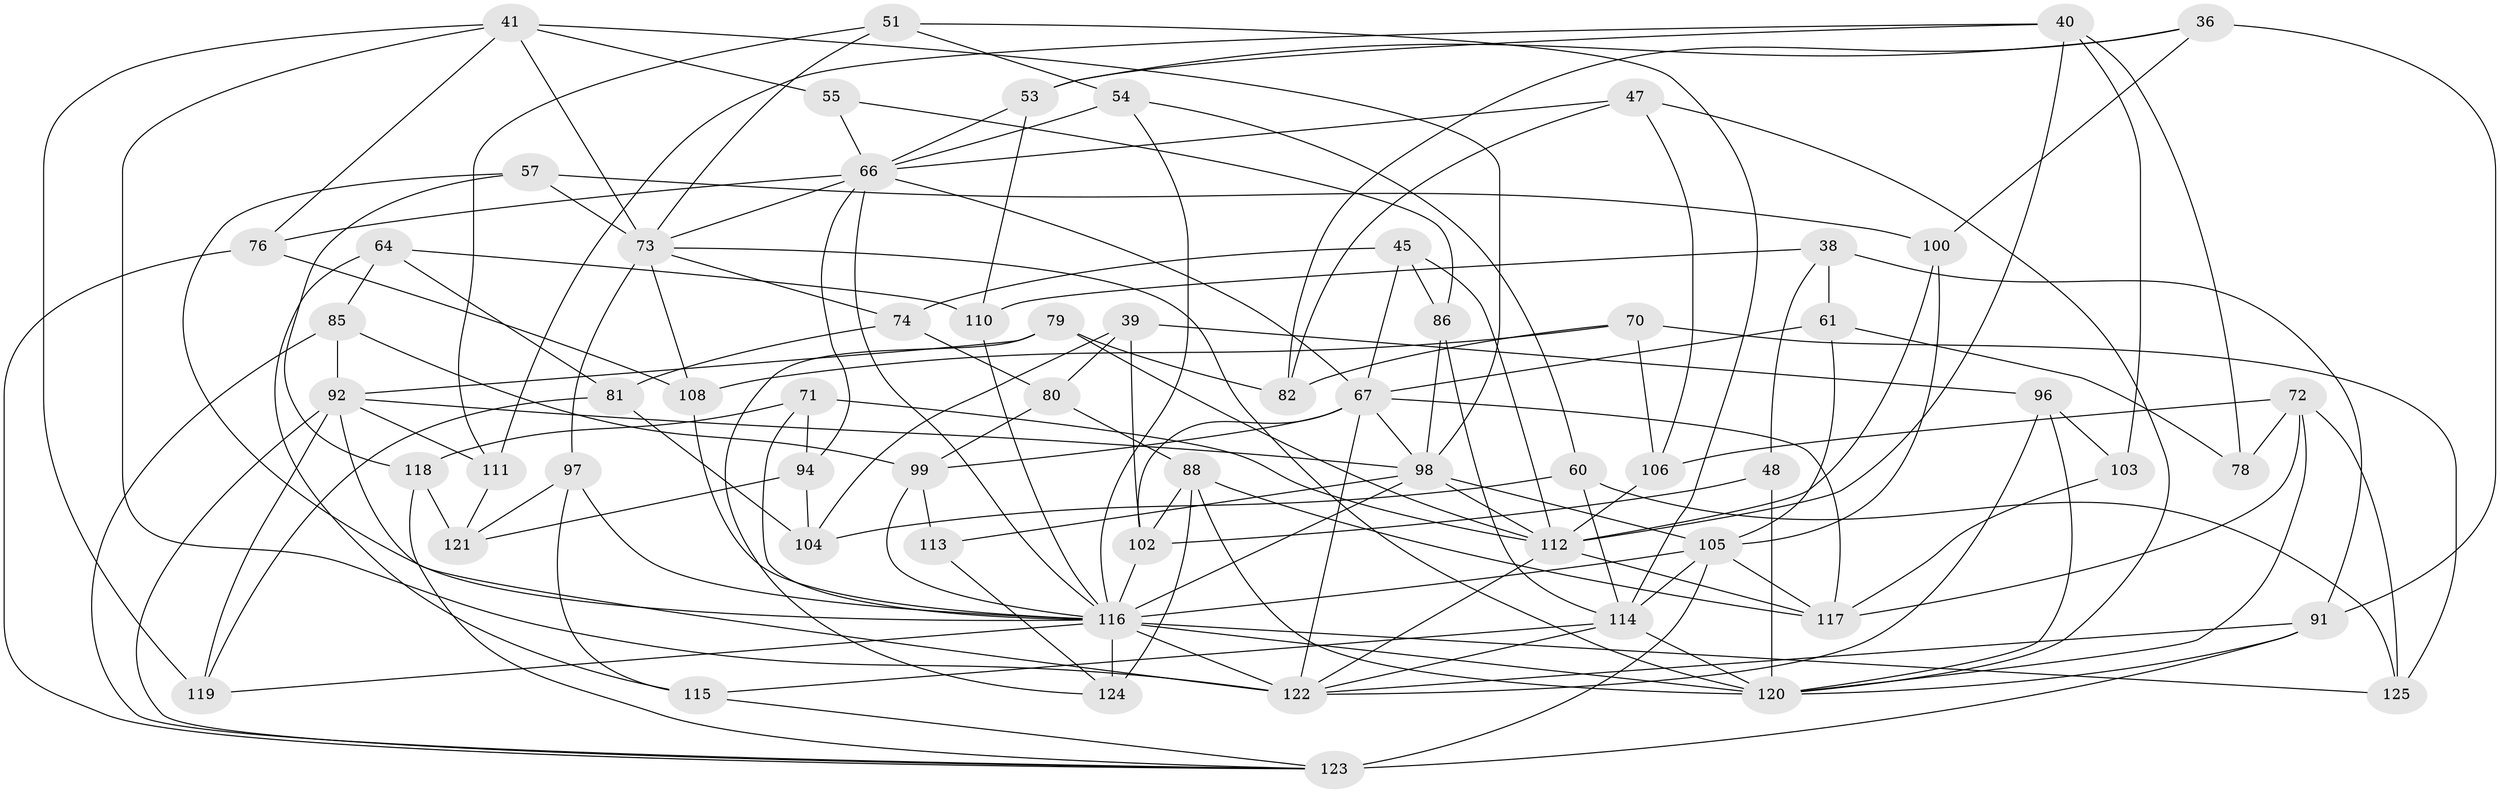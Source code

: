 // original degree distribution, {4: 1.0}
// Generated by graph-tools (version 1.1) at 2025/58/03/09/25 04:58:39]
// undirected, 62 vertices, 154 edges
graph export_dot {
graph [start="1"]
  node [color=gray90,style=filled];
  36;
  38;
  39;
  40 [super="+19"];
  41 [super="+33"];
  45;
  47;
  48 [super="+18"];
  51;
  53;
  54;
  55;
  57;
  60;
  61 [super="+56"];
  64;
  66 [super="+65"];
  67 [super="+32+25"];
  70;
  71;
  72 [super="+50"];
  73 [super="+24+68"];
  74;
  76;
  78;
  79;
  80;
  81;
  82;
  85;
  86;
  88 [super="+2"];
  91 [super="+59"];
  92 [super="+4+90"];
  94;
  96;
  97;
  98 [super="+83+43"];
  99 [super="+69"];
  100;
  102 [super="+93"];
  103;
  104;
  105 [super="+84"];
  106;
  108;
  110;
  111;
  112 [super="+62"];
  113;
  114 [super="+7+77"];
  115;
  116 [super="+49+101+107"];
  117 [super="+89"];
  118;
  119 [super="+52"];
  120 [super="+14+75+44+109"];
  121;
  122 [super="+3+46+34"];
  123 [super="+12+13+95"];
  124 [super="+31"];
  125;
  36 -- 82;
  36 -- 53;
  36 -- 91;
  36 -- 100;
  38 -- 110;
  38 -- 61;
  38 -- 91;
  38 -- 48;
  39 -- 104;
  39 -- 96;
  39 -- 80;
  39 -- 102;
  40 -- 103 [weight=2];
  40 -- 78;
  40 -- 111;
  40 -- 53;
  40 -- 112;
  41 -- 55 [weight=2];
  41 -- 122;
  41 -- 76;
  41 -- 73;
  41 -- 119 [weight=2];
  41 -- 98;
  45 -- 86;
  45 -- 112;
  45 -- 74;
  45 -- 67;
  47 -- 82;
  47 -- 106;
  47 -- 120;
  47 -- 66;
  48 -- 102 [weight=2];
  48 -- 120 [weight=3];
  51 -- 54;
  51 -- 114;
  51 -- 111;
  51 -- 73;
  53 -- 110;
  53 -- 66;
  54 -- 60;
  54 -- 66;
  54 -- 116;
  55 -- 86;
  55 -- 66;
  57 -- 100;
  57 -- 118;
  57 -- 116;
  57 -- 73;
  60 -- 104;
  60 -- 125;
  60 -- 114;
  61 -- 78;
  61 -- 67 [weight=3];
  61 -- 105;
  64 -- 85;
  64 -- 115;
  64 -- 81;
  64 -- 110;
  66 -- 67 [weight=2];
  66 -- 76;
  66 -- 94;
  66 -- 73;
  66 -- 116;
  67 -- 98;
  67 -- 99;
  67 -- 122 [weight=2];
  67 -- 117;
  67 -- 102;
  70 -- 106;
  70 -- 125;
  70 -- 108;
  70 -- 82;
  71 -- 118;
  71 -- 94;
  71 -- 116;
  71 -- 112;
  72 -- 106;
  72 -- 120 [weight=2];
  72 -- 117 [weight=2];
  72 -- 125;
  72 -- 78 [weight=2];
  73 -- 108;
  73 -- 97;
  73 -- 120;
  73 -- 74;
  74 -- 80;
  74 -- 81;
  76 -- 123;
  76 -- 108;
  79 -- 124;
  79 -- 82;
  79 -- 112;
  79 -- 92;
  80 -- 88;
  80 -- 99;
  81 -- 104;
  81 -- 119;
  85 -- 92;
  85 -- 99;
  85 -- 123;
  86 -- 114;
  86 -- 98;
  88 -- 120;
  88 -- 124;
  88 -- 102;
  88 -- 117 [weight=2];
  91 -- 122 [weight=2];
  91 -- 123;
  91 -- 120;
  92 -- 111;
  92 -- 122 [weight=3];
  92 -- 119 [weight=2];
  92 -- 123;
  92 -- 98;
  94 -- 121;
  94 -- 104;
  96 -- 103;
  96 -- 122;
  96 -- 120;
  97 -- 115;
  97 -- 121;
  97 -- 116;
  98 -- 113 [weight=2];
  98 -- 116 [weight=2];
  98 -- 105;
  98 -- 112;
  99 -- 113;
  99 -- 116 [weight=2];
  100 -- 105;
  100 -- 112;
  102 -- 116;
  103 -- 117;
  105 -- 123 [weight=4];
  105 -- 114 [weight=2];
  105 -- 116;
  105 -- 117 [weight=2];
  106 -- 112;
  108 -- 116;
  110 -- 116;
  111 -- 121;
  112 -- 117 [weight=2];
  112 -- 122;
  113 -- 124;
  114 -- 115;
  114 -- 122;
  114 -- 120;
  115 -- 123;
  116 -- 122 [weight=3];
  116 -- 119;
  116 -- 124 [weight=3];
  116 -- 125;
  116 -- 120 [weight=3];
  118 -- 121;
  118 -- 123;
}
